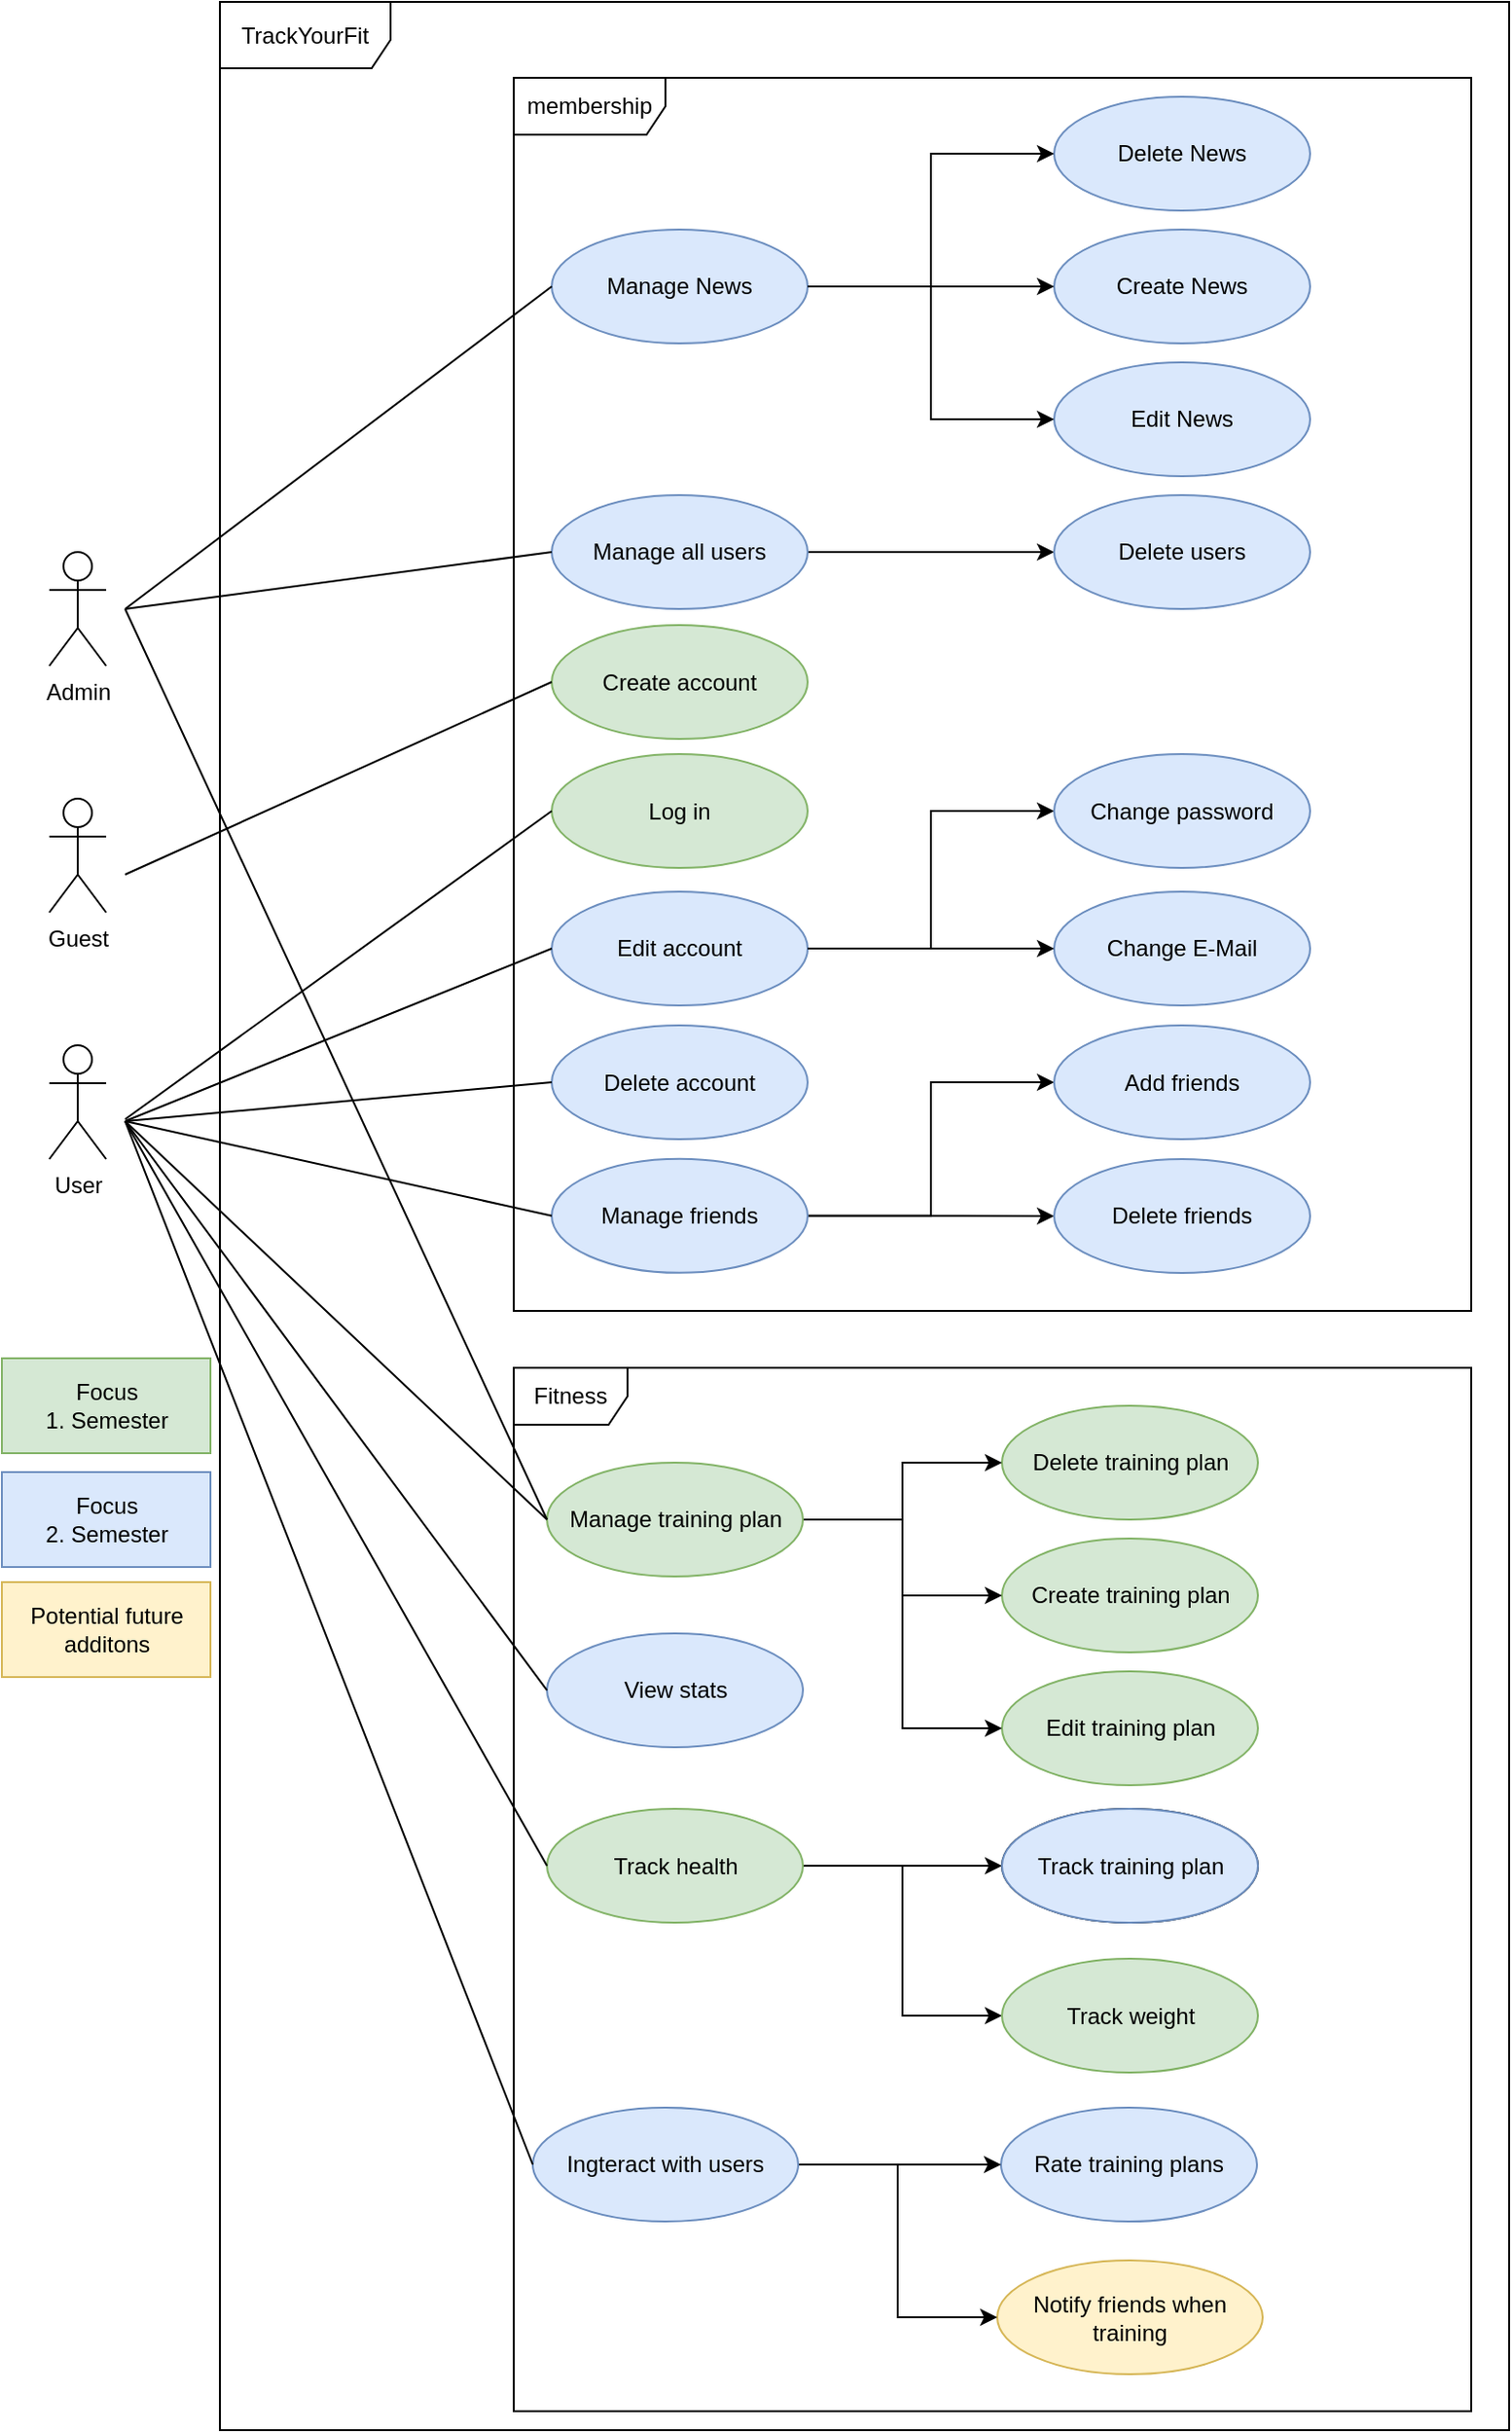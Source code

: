 <mxfile version="12.9.1" type="github">
  <diagram id="fFb238TyB3PJ5mMqvvUI" name="Page-1">
    <mxGraphModel dx="1422" dy="1963" grid="1" gridSize="10" guides="1" tooltips="1" connect="1" arrows="1" fold="1" page="1" pageScale="1" pageWidth="827" pageHeight="1169" math="0" shadow="0">
      <root>
        <mxCell id="0" />
        <mxCell id="1" parent="0" />
        <mxCell id="ECVslOZb0kvUAlRfD1S1-1" value="Admin" style="shape=umlActor;verticalLabelPosition=bottom;labelBackgroundColor=#ffffff;verticalAlign=top;html=1;" parent="1" vertex="1">
          <mxGeometry x="30" y="160" width="30" height="60" as="geometry" />
        </mxCell>
        <mxCell id="ECVslOZb0kvUAlRfD1S1-2" value="Guest" style="shape=umlActor;verticalLabelPosition=bottom;labelBackgroundColor=#ffffff;verticalAlign=top;html=1;" parent="1" vertex="1">
          <mxGeometry x="30" y="290" width="30" height="60" as="geometry" />
        </mxCell>
        <mxCell id="ECVslOZb0kvUAlRfD1S1-3" value="User" style="shape=umlActor;verticalLabelPosition=bottom;labelBackgroundColor=#ffffff;verticalAlign=top;html=1;" parent="1" vertex="1">
          <mxGeometry x="30" y="420" width="30" height="60" as="geometry" />
        </mxCell>
        <mxCell id="ECVslOZb0kvUAlRfD1S1-6" value="TrackYourFit" style="shape=umlFrame;whiteSpace=wrap;html=1;width=90;height=35;" parent="1" vertex="1">
          <mxGeometry x="120" y="-130" width="680" height="1280" as="geometry" />
        </mxCell>
        <mxCell id="ECVslOZb0kvUAlRfD1S1-8" value="membership" style="shape=umlFrame;whiteSpace=wrap;html=1;width=80;height=30;" parent="1" vertex="1">
          <mxGeometry x="275" y="-90" width="505" height="650" as="geometry" />
        </mxCell>
        <mxCell id="ECVslOZb0kvUAlRfD1S1-11" value="Create account" style="ellipse;whiteSpace=wrap;html=1;fillColor=#d5e8d4;strokeColor=#82b366;" parent="1" vertex="1">
          <mxGeometry x="295" y="198.5" width="135" height="60" as="geometry" />
        </mxCell>
        <mxCell id="ECVslOZb0kvUAlRfD1S1-12" value="Log in" style="ellipse;whiteSpace=wrap;html=1;fillColor=#d5e8d4;strokeColor=#82b366;" parent="1" vertex="1">
          <mxGeometry x="295" y="266.5" width="135" height="60" as="geometry" />
        </mxCell>
        <mxCell id="ECVslOZb0kvUAlRfD1S1-55" style="edgeStyle=orthogonalEdgeStyle;rounded=0;orthogonalLoop=1;jettySize=auto;html=1;exitX=1;exitY=0.5;exitDx=0;exitDy=0;entryX=0;entryY=0.5;entryDx=0;entryDy=0;" parent="1" source="ECVslOZb0kvUAlRfD1S1-13" target="ECVslOZb0kvUAlRfD1S1-45" edge="1">
          <mxGeometry relative="1" as="geometry" />
        </mxCell>
        <mxCell id="ECVslOZb0kvUAlRfD1S1-13" value="Edit account" style="ellipse;whiteSpace=wrap;html=1;fillColor=#dae8fc;strokeColor=#6c8ebf;" parent="1" vertex="1">
          <mxGeometry x="295" y="339" width="135" height="60" as="geometry" />
        </mxCell>
        <mxCell id="ECVslOZb0kvUAlRfD1S1-14" value="Delete account" style="ellipse;whiteSpace=wrap;html=1;fillColor=#dae8fc;strokeColor=#6c8ebf;" parent="1" vertex="1">
          <mxGeometry x="295" y="409.5" width="135" height="60" as="geometry" />
        </mxCell>
        <mxCell id="ECVslOZb0kvUAlRfD1S1-15" value="Fitness" style="shape=umlFrame;whiteSpace=wrap;html=1;" parent="1" vertex="1">
          <mxGeometry x="275" y="590" width="505" height="550" as="geometry" />
        </mxCell>
        <mxCell id="ECVslOZb0kvUAlRfD1S1-16" value="Create training plan" style="ellipse;whiteSpace=wrap;html=1;fillColor=#d5e8d4;strokeColor=#82b366;" parent="1" vertex="1">
          <mxGeometry x="532.5" y="680" width="135" height="60" as="geometry" />
        </mxCell>
        <mxCell id="ECVslOZb0kvUAlRfD1S1-17" value="Edit training plan" style="ellipse;whiteSpace=wrap;html=1;fillColor=#d5e8d4;strokeColor=#82b366;" parent="1" vertex="1">
          <mxGeometry x="532.5" y="750" width="135" height="60" as="geometry" />
        </mxCell>
        <mxCell id="ECVslOZb0kvUAlRfD1S1-18" value="Delete training plan" style="ellipse;whiteSpace=wrap;html=1;fillColor=#d5e8d4;strokeColor=#82b366;" parent="1" vertex="1">
          <mxGeometry x="532.5" y="610" width="135" height="60" as="geometry" />
        </mxCell>
        <mxCell id="ECVslOZb0kvUAlRfD1S1-19" value="Track training plan" style="ellipse;whiteSpace=wrap;html=1;" parent="1" vertex="1">
          <mxGeometry x="532.5" y="822.5" width="135" height="60" as="geometry" />
        </mxCell>
        <mxCell id="ECVslOZb0kvUAlRfD1S1-20" value="View stats" style="ellipse;whiteSpace=wrap;html=1;fillColor=#dae8fc;strokeColor=#6c8ebf;" parent="1" vertex="1">
          <mxGeometry x="292.5" y="730" width="135" height="60" as="geometry" />
        </mxCell>
        <mxCell id="ECVslOZb0kvUAlRfD1S1-69" style="edgeStyle=orthogonalEdgeStyle;rounded=0;orthogonalLoop=1;jettySize=auto;html=1;entryX=0;entryY=0.5;entryDx=0;entryDy=0;" parent="1" source="ECVslOZb0kvUAlRfD1S1-21" target="ECVslOZb0kvUAlRfD1S1-19" edge="1">
          <mxGeometry relative="1" as="geometry" />
        </mxCell>
        <mxCell id="ECVslOZb0kvUAlRfD1S1-73" style="edgeStyle=orthogonalEdgeStyle;rounded=0;orthogonalLoop=1;jettySize=auto;html=1;entryX=0;entryY=0.5;entryDx=0;entryDy=0;" parent="1" source="ECVslOZb0kvUAlRfD1S1-21" target="ECVslOZb0kvUAlRfD1S1-72" edge="1">
          <mxGeometry relative="1" as="geometry" />
        </mxCell>
        <mxCell id="ECVslOZb0kvUAlRfD1S1-21" value="Track health" style="ellipse;whiteSpace=wrap;html=1;fillColor=#d5e8d4;strokeColor=#82b366;" parent="1" vertex="1">
          <mxGeometry x="292.5" y="822.5" width="135" height="60" as="geometry" />
        </mxCell>
        <mxCell id="ECVslOZb0kvUAlRfD1S1-22" value="Notify friends when training" style="ellipse;whiteSpace=wrap;html=1;fillColor=#fff2cc;strokeColor=#d6b656;" parent="1" vertex="1">
          <mxGeometry x="530" y="1060.5" width="140" height="60" as="geometry" />
        </mxCell>
        <mxCell id="ECVslOZb0kvUAlRfD1S1-56" style="edgeStyle=orthogonalEdgeStyle;rounded=0;orthogonalLoop=1;jettySize=auto;html=1;entryX=0;entryY=0.5;entryDx=0;entryDy=0;" parent="1" source="ECVslOZb0kvUAlRfD1S1-23" target="ECVslOZb0kvUAlRfD1S1-43" edge="1">
          <mxGeometry relative="1" as="geometry" />
        </mxCell>
        <mxCell id="ECVslOZb0kvUAlRfD1S1-57" style="edgeStyle=orthogonalEdgeStyle;rounded=0;orthogonalLoop=1;jettySize=auto;html=1;entryX=0;entryY=0.5;entryDx=0;entryDy=0;" parent="1" source="ECVslOZb0kvUAlRfD1S1-23" target="ECVslOZb0kvUAlRfD1S1-47" edge="1">
          <mxGeometry relative="1" as="geometry" />
        </mxCell>
        <mxCell id="ECVslOZb0kvUAlRfD1S1-23" value="Manage friends" style="ellipse;whiteSpace=wrap;html=1;fillColor=#dae8fc;strokeColor=#6c8ebf;" parent="1" vertex="1">
          <mxGeometry x="295" y="479.9" width="135" height="60" as="geometry" />
        </mxCell>
        <mxCell id="ECVslOZb0kvUAlRfD1S1-58" style="edgeStyle=orthogonalEdgeStyle;rounded=0;orthogonalLoop=1;jettySize=auto;html=1;entryX=0;entryY=0.5;entryDx=0;entryDy=0;" parent="1" source="ECVslOZb0kvUAlRfD1S1-24" target="ECVslOZb0kvUAlRfD1S1-52" edge="1">
          <mxGeometry relative="1" as="geometry" />
        </mxCell>
        <mxCell id="ECVslOZb0kvUAlRfD1S1-24" value="Manage all users" style="ellipse;whiteSpace=wrap;html=1;fillColor=#dae8fc;strokeColor=#6c8ebf;" parent="1" vertex="1">
          <mxGeometry x="295" y="130" width="135" height="60" as="geometry" />
        </mxCell>
        <mxCell id="ECVslOZb0kvUAlRfD1S1-28" value="Rate training plans" style="ellipse;whiteSpace=wrap;html=1;fillColor=#dae8fc;strokeColor=#6c8ebf;" parent="1" vertex="1">
          <mxGeometry x="532" y="980" width="135" height="60" as="geometry" />
        </mxCell>
        <mxCell id="ECVslOZb0kvUAlRfD1S1-32" value="" style="endArrow=none;html=1;entryX=0;entryY=0.5;entryDx=0;entryDy=0;" parent="1" target="ECVslOZb0kvUAlRfD1S1-24" edge="1">
          <mxGeometry relative="1" as="geometry">
            <mxPoint x="70" y="190" as="sourcePoint" />
            <mxPoint x="300" y="190" as="targetPoint" />
          </mxGeometry>
        </mxCell>
        <mxCell id="ECVslOZb0kvUAlRfD1S1-35" value="" style="endArrow=none;html=1;entryX=0;entryY=0.5;entryDx=0;entryDy=0;" parent="1" target="ECVslOZb0kvUAlRfD1S1-11" edge="1">
          <mxGeometry relative="1" as="geometry">
            <mxPoint x="70" y="330" as="sourcePoint" />
            <mxPoint x="307.5" y="161.5" as="targetPoint" />
          </mxGeometry>
        </mxCell>
        <mxCell id="ECVslOZb0kvUAlRfD1S1-36" value="" style="endArrow=none;html=1;entryX=0;entryY=0.5;entryDx=0;entryDy=0;" parent="1" target="ECVslOZb0kvUAlRfD1S1-12" edge="1">
          <mxGeometry relative="1" as="geometry">
            <mxPoint x="70" y="459" as="sourcePoint" />
            <mxPoint x="295" y="420.5" as="targetPoint" />
          </mxGeometry>
        </mxCell>
        <mxCell id="ECVslOZb0kvUAlRfD1S1-37" value="" style="endArrow=none;html=1;entryX=0;entryY=0.5;entryDx=0;entryDy=0;" parent="1" target="ECVslOZb0kvUAlRfD1S1-13" edge="1">
          <mxGeometry relative="1" as="geometry">
            <mxPoint x="70" y="460" as="sourcePoint" />
            <mxPoint x="305" y="306.5" as="targetPoint" />
          </mxGeometry>
        </mxCell>
        <mxCell id="ECVslOZb0kvUAlRfD1S1-38" value="" style="endArrow=none;html=1;entryX=0;entryY=0.5;entryDx=0;entryDy=0;" parent="1" target="ECVslOZb0kvUAlRfD1S1-14" edge="1">
          <mxGeometry relative="1" as="geometry">
            <mxPoint x="70" y="460" as="sourcePoint" />
            <mxPoint x="305" y="379" as="targetPoint" />
          </mxGeometry>
        </mxCell>
        <mxCell id="ECVslOZb0kvUAlRfD1S1-39" value="" style="endArrow=none;html=1;entryX=0;entryY=0.5;entryDx=0;entryDy=0;" parent="1" target="ECVslOZb0kvUAlRfD1S1-23" edge="1">
          <mxGeometry relative="1" as="geometry">
            <mxPoint x="70" y="460" as="sourcePoint" />
            <mxPoint x="315" y="389" as="targetPoint" />
          </mxGeometry>
        </mxCell>
        <mxCell id="ECVslOZb0kvUAlRfD1S1-59" style="edgeStyle=orthogonalEdgeStyle;rounded=0;orthogonalLoop=1;jettySize=auto;html=1;entryX=0;entryY=0.5;entryDx=0;entryDy=0;" parent="1" source="ECVslOZb0kvUAlRfD1S1-40" target="ECVslOZb0kvUAlRfD1S1-18" edge="1">
          <mxGeometry relative="1" as="geometry" />
        </mxCell>
        <mxCell id="ECVslOZb0kvUAlRfD1S1-60" style="edgeStyle=orthogonalEdgeStyle;rounded=0;orthogonalLoop=1;jettySize=auto;html=1;entryX=0;entryY=0.5;entryDx=0;entryDy=0;" parent="1" source="ECVslOZb0kvUAlRfD1S1-40" target="ECVslOZb0kvUAlRfD1S1-16" edge="1">
          <mxGeometry relative="1" as="geometry" />
        </mxCell>
        <mxCell id="ECVslOZb0kvUAlRfD1S1-61" style="edgeStyle=orthogonalEdgeStyle;rounded=0;orthogonalLoop=1;jettySize=auto;html=1;entryX=0;entryY=0.5;entryDx=0;entryDy=0;" parent="1" source="ECVslOZb0kvUAlRfD1S1-40" target="ECVslOZb0kvUAlRfD1S1-17" edge="1">
          <mxGeometry relative="1" as="geometry" />
        </mxCell>
        <mxCell id="ECVslOZb0kvUAlRfD1S1-40" value="Manage training plan" style="ellipse;whiteSpace=wrap;html=1;fillColor=#d5e8d4;strokeColor=#82b366;" parent="1" vertex="1">
          <mxGeometry x="292.5" y="640" width="135" height="60" as="geometry" />
        </mxCell>
        <mxCell id="ECVslOZb0kvUAlRfD1S1-63" style="edgeStyle=orthogonalEdgeStyle;rounded=0;orthogonalLoop=1;jettySize=auto;html=1;entryX=0;entryY=0.5;entryDx=0;entryDy=0;" parent="1" source="ECVslOZb0kvUAlRfD1S1-42" target="ECVslOZb0kvUAlRfD1S1-28" edge="1">
          <mxGeometry relative="1" as="geometry" />
        </mxCell>
        <mxCell id="ECVslOZb0kvUAlRfD1S1-64" style="edgeStyle=orthogonalEdgeStyle;rounded=0;orthogonalLoop=1;jettySize=auto;html=1;entryX=0;entryY=0.5;entryDx=0;entryDy=0;" parent="1" source="ECVslOZb0kvUAlRfD1S1-42" target="ECVslOZb0kvUAlRfD1S1-22" edge="1">
          <mxGeometry relative="1" as="geometry" />
        </mxCell>
        <mxCell id="ECVslOZb0kvUAlRfD1S1-42" value="Ingteract with users" style="ellipse;whiteSpace=wrap;html=1;fillColor=#dae8fc;strokeColor=#6c8ebf;" parent="1" vertex="1">
          <mxGeometry x="285" y="980" width="140" height="60" as="geometry" />
        </mxCell>
        <mxCell id="ECVslOZb0kvUAlRfD1S1-43" value="Add friends" style="ellipse;whiteSpace=wrap;html=1;fillColor=#dae8fc;strokeColor=#6c8ebf;" parent="1" vertex="1">
          <mxGeometry x="560" y="409.5" width="135" height="60" as="geometry" />
        </mxCell>
        <mxCell id="ECVslOZb0kvUAlRfD1S1-44" value="Change E-Mail" style="ellipse;whiteSpace=wrap;html=1;fillColor=#dae8fc;strokeColor=#6c8ebf;" parent="1" vertex="1">
          <mxGeometry x="560" y="339" width="135" height="60" as="geometry" />
        </mxCell>
        <mxCell id="ECVslOZb0kvUAlRfD1S1-45" value="Change password" style="ellipse;whiteSpace=wrap;html=1;fillColor=#dae8fc;strokeColor=#6c8ebf;" parent="1" vertex="1">
          <mxGeometry x="560" y="266.5" width="135" height="60" as="geometry" />
        </mxCell>
        <mxCell id="ECVslOZb0kvUAlRfD1S1-47" value="Delete friends" style="ellipse;whiteSpace=wrap;html=1;fillColor=#dae8fc;strokeColor=#6c8ebf;" parent="1" vertex="1">
          <mxGeometry x="560" y="480" width="135" height="60" as="geometry" />
        </mxCell>
        <mxCell id="ECVslOZb0kvUAlRfD1S1-52" value="Delete users" style="ellipse;whiteSpace=wrap;html=1;fillColor=#dae8fc;strokeColor=#6c8ebf;" parent="1" vertex="1">
          <mxGeometry x="560" y="130" width="135" height="60" as="geometry" />
        </mxCell>
        <mxCell id="ECVslOZb0kvUAlRfD1S1-54" value="" style="endArrow=classic;html=1;exitX=1;exitY=0.5;exitDx=0;exitDy=0;entryX=0;entryY=0.5;entryDx=0;entryDy=0;" parent="1" source="ECVslOZb0kvUAlRfD1S1-13" target="ECVslOZb0kvUAlRfD1S1-44" edge="1">
          <mxGeometry width="50" height="50" relative="1" as="geometry">
            <mxPoint x="480" y="400" as="sourcePoint" />
            <mxPoint x="530" y="350" as="targetPoint" />
          </mxGeometry>
        </mxCell>
        <mxCell id="ECVslOZb0kvUAlRfD1S1-65" value="" style="endArrow=none;html=1;entryX=0;entryY=0.5;entryDx=0;entryDy=0;" parent="1" target="ECVslOZb0kvUAlRfD1S1-40" edge="1">
          <mxGeometry relative="1" as="geometry">
            <mxPoint x="70" y="460" as="sourcePoint" />
            <mxPoint x="305" y="379" as="targetPoint" />
          </mxGeometry>
        </mxCell>
        <mxCell id="ECVslOZb0kvUAlRfD1S1-66" value="" style="endArrow=none;html=1;entryX=0;entryY=0.5;entryDx=0;entryDy=0;" parent="1" target="ECVslOZb0kvUAlRfD1S1-20" edge="1">
          <mxGeometry relative="1" as="geometry">
            <mxPoint x="70" y="460" as="sourcePoint" />
            <mxPoint x="315" y="389" as="targetPoint" />
          </mxGeometry>
        </mxCell>
        <mxCell id="ECVslOZb0kvUAlRfD1S1-67" value="" style="endArrow=none;html=1;entryX=0;entryY=0.5;entryDx=0;entryDy=0;" parent="1" target="ECVslOZb0kvUAlRfD1S1-21" edge="1">
          <mxGeometry relative="1" as="geometry">
            <mxPoint x="70" y="460" as="sourcePoint" />
            <mxPoint x="325" y="399" as="targetPoint" />
          </mxGeometry>
        </mxCell>
        <mxCell id="ECVslOZb0kvUAlRfD1S1-68" value="" style="endArrow=none;html=1;entryX=0;entryY=0.5;entryDx=0;entryDy=0;" parent="1" target="ECVslOZb0kvUAlRfD1S1-42" edge="1">
          <mxGeometry relative="1" as="geometry">
            <mxPoint x="70" y="460" as="sourcePoint" />
            <mxPoint x="302.5" y="862.5" as="targetPoint" />
          </mxGeometry>
        </mxCell>
        <mxCell id="ECVslOZb0kvUAlRfD1S1-72" value="Track weight" style="ellipse;whiteSpace=wrap;html=1;fillColor=#d5e8d4;strokeColor=#82b366;" parent="1" vertex="1">
          <mxGeometry x="532.5" y="901.5" width="135" height="60" as="geometry" />
        </mxCell>
        <mxCell id="ECVslOZb0kvUAlRfD1S1-74" value="" style="endArrow=none;html=1;entryX=0;entryY=0.5;entryDx=0;entryDy=0;" parent="1" target="ECVslOZb0kvUAlRfD1S1-40" edge="1">
          <mxGeometry relative="1" as="geometry">
            <mxPoint x="70" y="190" as="sourcePoint" />
            <mxPoint x="305" y="170" as="targetPoint" />
          </mxGeometry>
        </mxCell>
        <mxCell id="ECVslOZb0kvUAlRfD1S1-77" value="Focus&lt;br&gt;1. Semester" style="html=1;fillColor=#d5e8d4;strokeColor=#82b366;" parent="1" vertex="1">
          <mxGeometry x="5" y="585" width="110" height="50" as="geometry" />
        </mxCell>
        <mxCell id="TCtCacCLyBXmjOLngmCE-1" value="Manage News" style="ellipse;whiteSpace=wrap;html=1;fillColor=#dae8fc;strokeColor=#6c8ebf;" parent="1" vertex="1">
          <mxGeometry x="295" y="-10" width="135" height="60" as="geometry" />
        </mxCell>
        <mxCell id="TCtCacCLyBXmjOLngmCE-2" value="Create News" style="ellipse;whiteSpace=wrap;html=1;fillColor=#dae8fc;strokeColor=#6c8ebf;" parent="1" vertex="1">
          <mxGeometry x="560" y="-10" width="135" height="60" as="geometry" />
        </mxCell>
        <mxCell id="TCtCacCLyBXmjOLngmCE-3" value="Edit News" style="ellipse;whiteSpace=wrap;html=1;fillColor=#dae8fc;strokeColor=#6c8ebf;" parent="1" vertex="1">
          <mxGeometry x="560" y="60" width="135" height="60" as="geometry" />
        </mxCell>
        <mxCell id="TCtCacCLyBXmjOLngmCE-4" value="Delete News" style="ellipse;whiteSpace=wrap;html=1;fillColor=#dae8fc;strokeColor=#6c8ebf;" parent="1" vertex="1">
          <mxGeometry x="560" y="-80" width="135" height="60" as="geometry" />
        </mxCell>
        <mxCell id="TCtCacCLyBXmjOLngmCE-5" value="" style="endArrow=none;html=1;entryX=0;entryY=0.5;entryDx=0;entryDy=0;" parent="1" target="TCtCacCLyBXmjOLngmCE-1" edge="1">
          <mxGeometry width="50" height="50" relative="1" as="geometry">
            <mxPoint x="70" y="190" as="sourcePoint" />
            <mxPoint x="200" y="60" as="targetPoint" />
          </mxGeometry>
        </mxCell>
        <mxCell id="TCtCacCLyBXmjOLngmCE-9" style="edgeStyle=orthogonalEdgeStyle;rounded=0;orthogonalLoop=1;jettySize=auto;html=1;entryX=0;entryY=0.5;entryDx=0;entryDy=0;exitX=1;exitY=0.5;exitDx=0;exitDy=0;" parent="1" source="TCtCacCLyBXmjOLngmCE-1" target="TCtCacCLyBXmjOLngmCE-4" edge="1">
          <mxGeometry relative="1" as="geometry">
            <mxPoint x="450" y="42" as="sourcePoint" />
            <mxPoint x="579.5" y="-30" as="targetPoint" />
          </mxGeometry>
        </mxCell>
        <mxCell id="TCtCacCLyBXmjOLngmCE-10" style="edgeStyle=orthogonalEdgeStyle;rounded=0;orthogonalLoop=1;jettySize=auto;html=1;exitX=1;exitY=0.5;exitDx=0;exitDy=0;" parent="1" source="TCtCacCLyBXmjOLngmCE-1" edge="1">
          <mxGeometry relative="1" as="geometry">
            <mxPoint x="440" y="30" as="sourcePoint" />
            <mxPoint x="560" y="20" as="targetPoint" />
          </mxGeometry>
        </mxCell>
        <mxCell id="TCtCacCLyBXmjOLngmCE-11" style="edgeStyle=orthogonalEdgeStyle;rounded=0;orthogonalLoop=1;jettySize=auto;html=1;entryX=0;entryY=0.5;entryDx=0;entryDy=0;exitX=1;exitY=0.5;exitDx=0;exitDy=0;" parent="1" source="TCtCacCLyBXmjOLngmCE-1" target="TCtCacCLyBXmjOLngmCE-3" edge="1">
          <mxGeometry relative="1" as="geometry">
            <mxPoint x="450" y="40" as="sourcePoint" />
            <mxPoint x="580" y="-30" as="targetPoint" />
          </mxGeometry>
        </mxCell>
        <mxCell id="5zZJO1shZDAMT5Krrs1Z-1" value="Focus&lt;br&gt;2. Semester" style="html=1;fillColor=#dae8fc;strokeColor=#6c8ebf;" vertex="1" parent="1">
          <mxGeometry x="5" y="645" width="110" height="50" as="geometry" />
        </mxCell>
        <mxCell id="5zZJO1shZDAMT5Krrs1Z-2" value="Potential future&lt;br&gt;additons" style="html=1;fillColor=#fff2cc;strokeColor=#d6b656;" vertex="1" parent="1">
          <mxGeometry x="5" y="703" width="110" height="50" as="geometry" />
        </mxCell>
        <mxCell id="5zZJO1shZDAMT5Krrs1Z-3" value="Track training plan" style="ellipse;whiteSpace=wrap;html=1;fillColor=#dae8fc;strokeColor=#6c8ebf;" vertex="1" parent="1">
          <mxGeometry x="532.5" y="822.5" width="135" height="60" as="geometry" />
        </mxCell>
      </root>
    </mxGraphModel>
  </diagram>
</mxfile>
